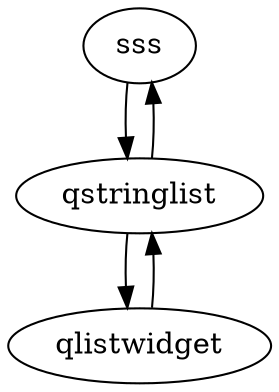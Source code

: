 digraph G {
	splines="FALSE";

	/* Entities */
	// shortName [label="shortName", shape="square"]
	
	/* Relationships */
	// F1 -> shortName[label=".63"]

	/* Ranks */
	// { rank=same; shortName; };

	// 
	json_array ->  qstringlist -> qlistwidget

	json_array [label="sss"]
	qlistwidget -> qstringlist -> json_array
}